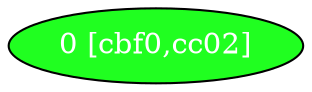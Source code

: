 diGraph libnss3{
	libnss3_0  [style=filled fillcolor="#20FF20" fontcolor="#ffffff" shape=oval label="0 [cbf0,cc02]"]


}